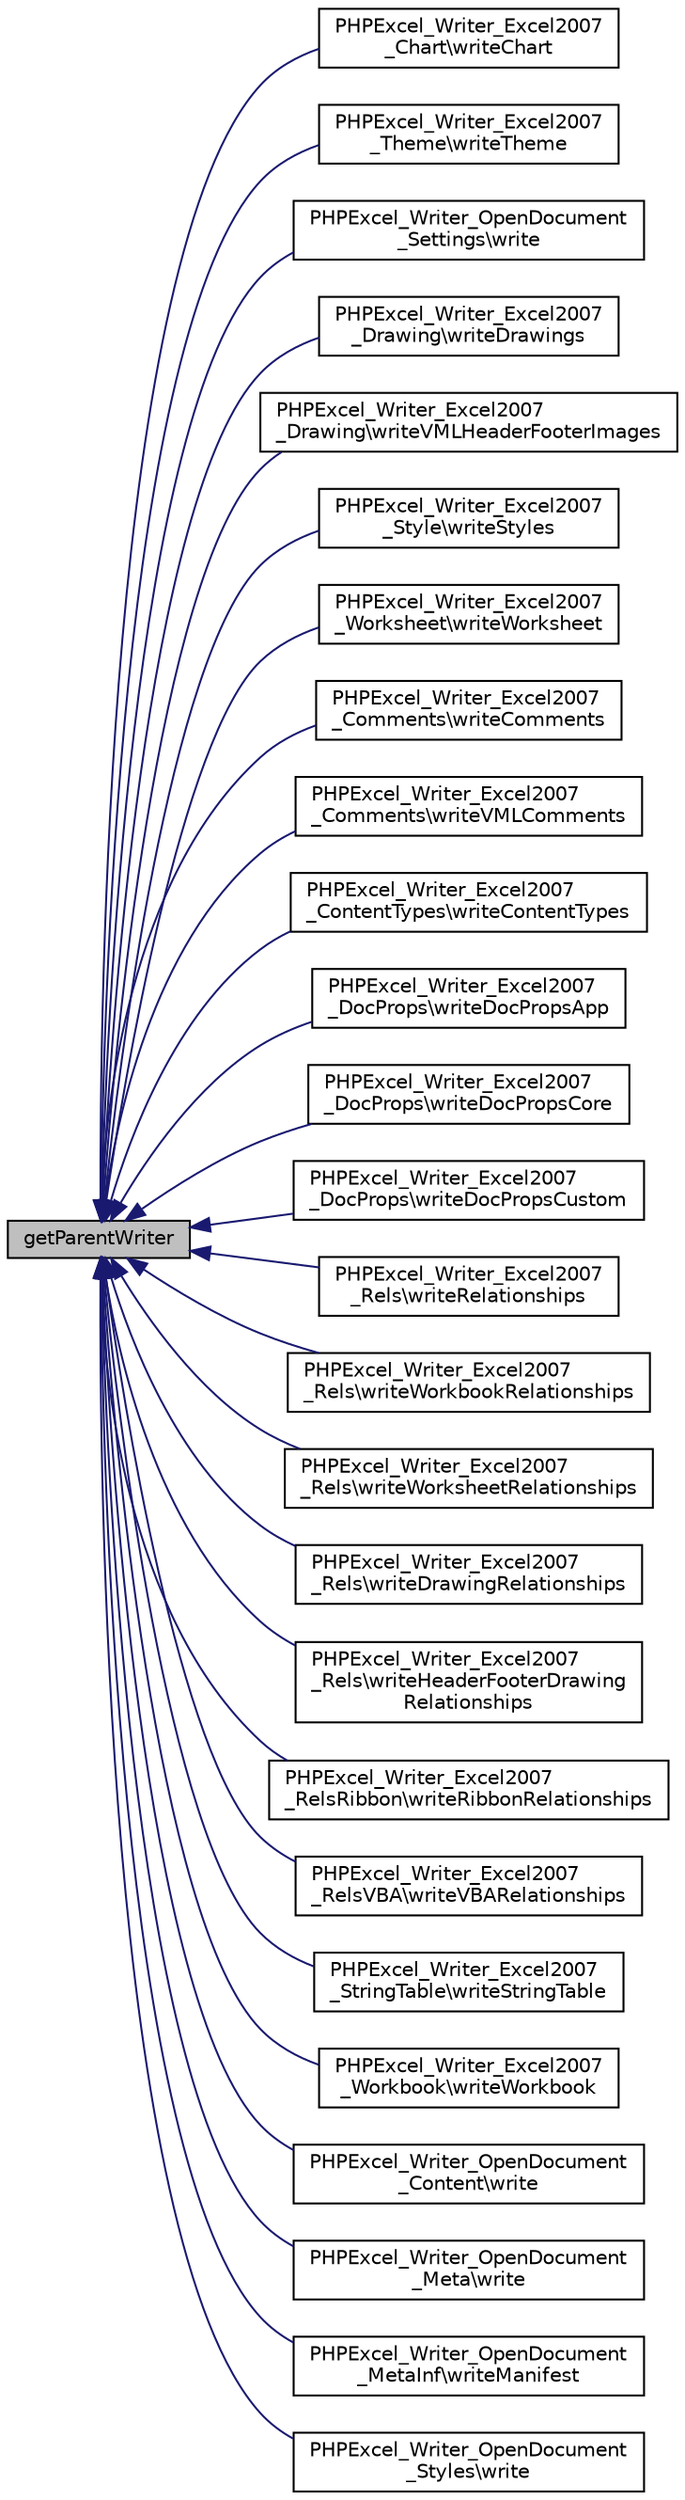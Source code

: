 digraph "getParentWriter"
{
  edge [fontname="Helvetica",fontsize="10",labelfontname="Helvetica",labelfontsize="10"];
  node [fontname="Helvetica",fontsize="10",shape=record];
  rankdir="LR";
  Node3 [label="getParentWriter",height=0.2,width=0.4,color="black", fillcolor="grey75", style="filled", fontcolor="black"];
  Node3 -> Node4 [dir="back",color="midnightblue",fontsize="10",style="solid",fontname="Helvetica"];
  Node4 [label="PHPExcel_Writer_Excel2007\l_Chart\\writeChart",height=0.2,width=0.4,color="black", fillcolor="white", style="filled",URL="$class_p_h_p_excel___writer___excel2007___chart.html#a1357cd7f946c0d463cea7efb61c029e3"];
  Node3 -> Node5 [dir="back",color="midnightblue",fontsize="10",style="solid",fontname="Helvetica"];
  Node5 [label="PHPExcel_Writer_Excel2007\l_Theme\\writeTheme",height=0.2,width=0.4,color="black", fillcolor="white", style="filled",URL="$class_p_h_p_excel___writer___excel2007___theme.html#a31e06fb368c90f3912478d883f2cadad"];
  Node3 -> Node6 [dir="back",color="midnightblue",fontsize="10",style="solid",fontname="Helvetica"];
  Node6 [label="PHPExcel_Writer_OpenDocument\l_Settings\\write",height=0.2,width=0.4,color="black", fillcolor="white", style="filled",URL="$class_p_h_p_excel___writer___open_document___settings.html#a6771fc0b2c1a7b1239b9e6ffefaa25c1"];
  Node3 -> Node7 [dir="back",color="midnightblue",fontsize="10",style="solid",fontname="Helvetica"];
  Node7 [label="PHPExcel_Writer_Excel2007\l_Drawing\\writeDrawings",height=0.2,width=0.4,color="black", fillcolor="white", style="filled",URL="$class_p_h_p_excel___writer___excel2007___drawing.html#a7380256853345e10896c8ec8c17d9ef5"];
  Node3 -> Node8 [dir="back",color="midnightblue",fontsize="10",style="solid",fontname="Helvetica"];
  Node8 [label="PHPExcel_Writer_Excel2007\l_Drawing\\writeVMLHeaderFooterImages",height=0.2,width=0.4,color="black", fillcolor="white", style="filled",URL="$class_p_h_p_excel___writer___excel2007___drawing.html#acea60a59e487912bfcd6c08577603d90"];
  Node3 -> Node9 [dir="back",color="midnightblue",fontsize="10",style="solid",fontname="Helvetica"];
  Node9 [label="PHPExcel_Writer_Excel2007\l_Style\\writeStyles",height=0.2,width=0.4,color="black", fillcolor="white", style="filled",URL="$class_p_h_p_excel___writer___excel2007___style.html#a308a1c476c2c213e90eaa3f86e8be8eb"];
  Node3 -> Node10 [dir="back",color="midnightblue",fontsize="10",style="solid",fontname="Helvetica"];
  Node10 [label="PHPExcel_Writer_Excel2007\l_Worksheet\\writeWorksheet",height=0.2,width=0.4,color="black", fillcolor="white", style="filled",URL="$class_p_h_p_excel___writer___excel2007___worksheet.html#a9adbdd202d536935ff25eb87c99fa7e9"];
  Node3 -> Node11 [dir="back",color="midnightblue",fontsize="10",style="solid",fontname="Helvetica"];
  Node11 [label="PHPExcel_Writer_Excel2007\l_Comments\\writeComments",height=0.2,width=0.4,color="black", fillcolor="white", style="filled",URL="$class_p_h_p_excel___writer___excel2007___comments.html#a22fdfbc9094298d01cfa43b10c4be5bb"];
  Node3 -> Node12 [dir="back",color="midnightblue",fontsize="10",style="solid",fontname="Helvetica"];
  Node12 [label="PHPExcel_Writer_Excel2007\l_Comments\\writeVMLComments",height=0.2,width=0.4,color="black", fillcolor="white", style="filled",URL="$class_p_h_p_excel___writer___excel2007___comments.html#a142af71f2b3188538e423f576d213036"];
  Node3 -> Node13 [dir="back",color="midnightblue",fontsize="10",style="solid",fontname="Helvetica"];
  Node13 [label="PHPExcel_Writer_Excel2007\l_ContentTypes\\writeContentTypes",height=0.2,width=0.4,color="black", fillcolor="white", style="filled",URL="$class_p_h_p_excel___writer___excel2007___content_types.html#ab5298eb79538bafbf6c64e973ba3d275"];
  Node3 -> Node14 [dir="back",color="midnightblue",fontsize="10",style="solid",fontname="Helvetica"];
  Node14 [label="PHPExcel_Writer_Excel2007\l_DocProps\\writeDocPropsApp",height=0.2,width=0.4,color="black", fillcolor="white", style="filled",URL="$class_p_h_p_excel___writer___excel2007___doc_props.html#a0ed926161012186c1946e4915ee3a288"];
  Node3 -> Node15 [dir="back",color="midnightblue",fontsize="10",style="solid",fontname="Helvetica"];
  Node15 [label="PHPExcel_Writer_Excel2007\l_DocProps\\writeDocPropsCore",height=0.2,width=0.4,color="black", fillcolor="white", style="filled",URL="$class_p_h_p_excel___writer___excel2007___doc_props.html#aacb0103b2e139be971d3debdc427aa2f"];
  Node3 -> Node16 [dir="back",color="midnightblue",fontsize="10",style="solid",fontname="Helvetica"];
  Node16 [label="PHPExcel_Writer_Excel2007\l_DocProps\\writeDocPropsCustom",height=0.2,width=0.4,color="black", fillcolor="white", style="filled",URL="$class_p_h_p_excel___writer___excel2007___doc_props.html#ab197649b1ab599823791720ac91c8cd7"];
  Node3 -> Node17 [dir="back",color="midnightblue",fontsize="10",style="solid",fontname="Helvetica"];
  Node17 [label="PHPExcel_Writer_Excel2007\l_Rels\\writeRelationships",height=0.2,width=0.4,color="black", fillcolor="white", style="filled",URL="$class_p_h_p_excel___writer___excel2007___rels.html#a238ee5ca37e317c46285b2212aefd1df"];
  Node3 -> Node18 [dir="back",color="midnightblue",fontsize="10",style="solid",fontname="Helvetica"];
  Node18 [label="PHPExcel_Writer_Excel2007\l_Rels\\writeWorkbookRelationships",height=0.2,width=0.4,color="black", fillcolor="white", style="filled",URL="$class_p_h_p_excel___writer___excel2007___rels.html#ad0bdf64a81be2878a76581ce65d9df7d"];
  Node3 -> Node19 [dir="back",color="midnightblue",fontsize="10",style="solid",fontname="Helvetica"];
  Node19 [label="PHPExcel_Writer_Excel2007\l_Rels\\writeWorksheetRelationships",height=0.2,width=0.4,color="black", fillcolor="white", style="filled",URL="$class_p_h_p_excel___writer___excel2007___rels.html#a636fa0b9b82755dfb5704a2796468f75"];
  Node3 -> Node20 [dir="back",color="midnightblue",fontsize="10",style="solid",fontname="Helvetica"];
  Node20 [label="PHPExcel_Writer_Excel2007\l_Rels\\writeDrawingRelationships",height=0.2,width=0.4,color="black", fillcolor="white", style="filled",URL="$class_p_h_p_excel___writer___excel2007___rels.html#ab9da4f5811dd19b8a1003b3e399b7c80"];
  Node3 -> Node21 [dir="back",color="midnightblue",fontsize="10",style="solid",fontname="Helvetica"];
  Node21 [label="PHPExcel_Writer_Excel2007\l_Rels\\writeHeaderFooterDrawing\lRelationships",height=0.2,width=0.4,color="black", fillcolor="white", style="filled",URL="$class_p_h_p_excel___writer___excel2007___rels.html#ace4815c46035f625952e8bc4b96f061d"];
  Node3 -> Node22 [dir="back",color="midnightblue",fontsize="10",style="solid",fontname="Helvetica"];
  Node22 [label="PHPExcel_Writer_Excel2007\l_RelsRibbon\\writeRibbonRelationships",height=0.2,width=0.4,color="black", fillcolor="white", style="filled",URL="$class_p_h_p_excel___writer___excel2007___rels_ribbon.html#ae7409e8d8056a94eee5b2ad6e4bb4b36"];
  Node3 -> Node23 [dir="back",color="midnightblue",fontsize="10",style="solid",fontname="Helvetica"];
  Node23 [label="PHPExcel_Writer_Excel2007\l_RelsVBA\\writeVBARelationships",height=0.2,width=0.4,color="black", fillcolor="white", style="filled",URL="$class_p_h_p_excel___writer___excel2007___rels_v_b_a.html#addf52d412cc36d382d95c89506de2098"];
  Node3 -> Node24 [dir="back",color="midnightblue",fontsize="10",style="solid",fontname="Helvetica"];
  Node24 [label="PHPExcel_Writer_Excel2007\l_StringTable\\writeStringTable",height=0.2,width=0.4,color="black", fillcolor="white", style="filled",URL="$class_p_h_p_excel___writer___excel2007___string_table.html#a1f946b26d408204a3c0888843bbd734b"];
  Node3 -> Node25 [dir="back",color="midnightblue",fontsize="10",style="solid",fontname="Helvetica"];
  Node25 [label="PHPExcel_Writer_Excel2007\l_Workbook\\writeWorkbook",height=0.2,width=0.4,color="black", fillcolor="white", style="filled",URL="$class_p_h_p_excel___writer___excel2007___workbook.html#a343d0a978a1f0c64c373e0b3cb898ad6"];
  Node3 -> Node26 [dir="back",color="midnightblue",fontsize="10",style="solid",fontname="Helvetica"];
  Node26 [label="PHPExcel_Writer_OpenDocument\l_Content\\write",height=0.2,width=0.4,color="black", fillcolor="white", style="filled",URL="$class_p_h_p_excel___writer___open_document___content.html#a6771fc0b2c1a7b1239b9e6ffefaa25c1"];
  Node3 -> Node27 [dir="back",color="midnightblue",fontsize="10",style="solid",fontname="Helvetica"];
  Node27 [label="PHPExcel_Writer_OpenDocument\l_Meta\\write",height=0.2,width=0.4,color="black", fillcolor="white", style="filled",URL="$class_p_h_p_excel___writer___open_document___meta.html#a6771fc0b2c1a7b1239b9e6ffefaa25c1"];
  Node3 -> Node28 [dir="back",color="midnightblue",fontsize="10",style="solid",fontname="Helvetica"];
  Node28 [label="PHPExcel_Writer_OpenDocument\l_MetaInf\\writeManifest",height=0.2,width=0.4,color="black", fillcolor="white", style="filled",URL="$class_p_h_p_excel___writer___open_document___meta_inf.html#af47756ba4af254f90ba74976a069d1f5"];
  Node3 -> Node29 [dir="back",color="midnightblue",fontsize="10",style="solid",fontname="Helvetica"];
  Node29 [label="PHPExcel_Writer_OpenDocument\l_Styles\\write",height=0.2,width=0.4,color="black", fillcolor="white", style="filled",URL="$class_p_h_p_excel___writer___open_document___styles.html#a6771fc0b2c1a7b1239b9e6ffefaa25c1"];
}
